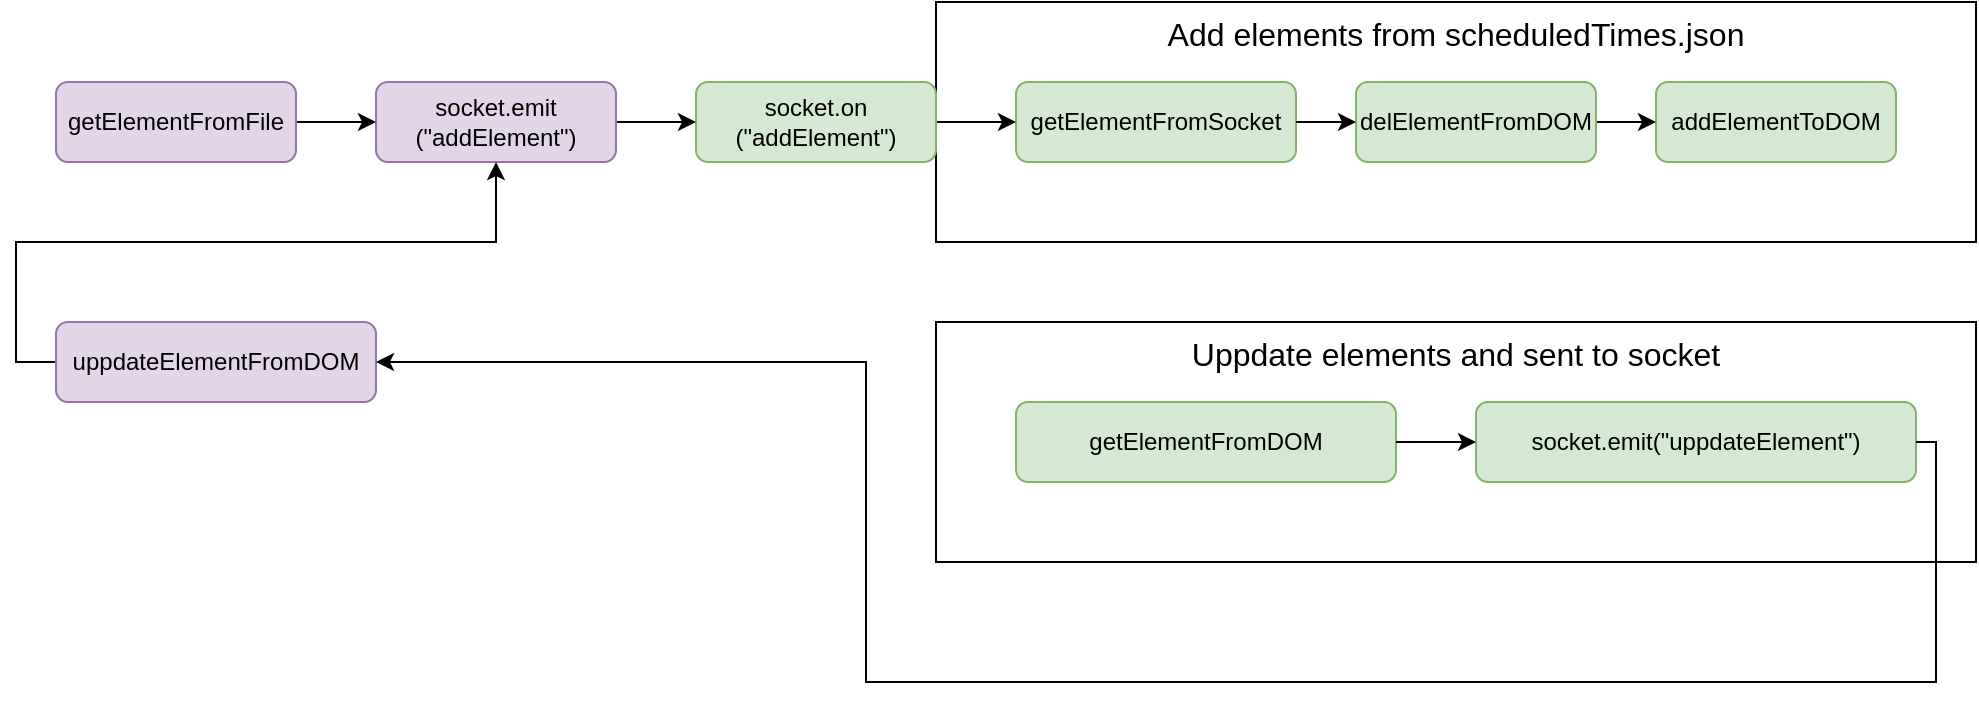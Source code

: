 <mxfile version="12.4.7" type="github">
  <diagram id="i-tSD9oWPT3ERHb1kvOe" name="Page-1">
    <mxGraphModel dx="1113" dy="545" grid="1" gridSize="10" guides="1" tooltips="1" connect="1" arrows="1" fold="1" page="1" pageScale="1" pageWidth="850" pageHeight="1100" math="0" shadow="0">
      <root>
        <mxCell id="0"/>
        <mxCell id="1" parent="0"/>
        <mxCell id="crog911Fq6NyPLmG136T-7" value="" style="group;fillColor=#d5e8d4;strokeColor=#82b366;" vertex="1" connectable="0" parent="1">
          <mxGeometry x="520" y="80" width="520" height="120" as="geometry"/>
        </mxCell>
        <mxCell id="crog911Fq6NyPLmG136T-1" value="Add elements from scheduledTimes.json" style="rounded=0;whiteSpace=wrap;html=1;fillColor=#ffffff;gradientColor=none;align=center;verticalAlign=top;fontSize=16;" vertex="1" parent="crog911Fq6NyPLmG136T-7">
          <mxGeometry width="520" height="120" as="geometry"/>
        </mxCell>
        <mxCell id="_vnFwrZZQ34nLDeKAmVC-1" value="addElementToDOM" style="rounded=1;whiteSpace=wrap;html=1;treeFolding=0;treeMoving=0;resizeWidth=0;fillColor=#d5e8d4;strokeColor=#82b366;" parent="crog911Fq6NyPLmG136T-7" vertex="1">
          <mxGeometry x="360" y="40" width="120" height="40" as="geometry"/>
        </mxCell>
        <mxCell id="_vnFwrZZQ34nLDeKAmVC-3" value="getElementFromSocket" style="rounded=1;whiteSpace=wrap;html=1;treeFolding=0;treeMoving=0;resizeWidth=0;fillColor=#d5e8d4;strokeColor=#82b366;" parent="crog911Fq6NyPLmG136T-7" vertex="1">
          <mxGeometry x="40" y="40" width="140" height="40" as="geometry"/>
        </mxCell>
        <mxCell id="crog911Fq6NyPLmG136T-4" value="" style="edgeStyle=orthogonalEdgeStyle;rounded=0;orthogonalLoop=1;jettySize=auto;html=1;fontSize=16;" edge="1" parent="crog911Fq6NyPLmG136T-7" source="_vnFwrZZQ34nLDeKAmVC-5" target="_vnFwrZZQ34nLDeKAmVC-1">
          <mxGeometry relative="1" as="geometry"/>
        </mxCell>
        <mxCell id="_vnFwrZZQ34nLDeKAmVC-5" value="delElementFromDOM" style="rounded=1;whiteSpace=wrap;html=1;treeFolding=0;treeMoving=0;resizeWidth=0;fillColor=#d5e8d4;strokeColor=#82b366;" parent="crog911Fq6NyPLmG136T-7" vertex="1">
          <mxGeometry x="210" y="40" width="120" height="40" as="geometry"/>
        </mxCell>
        <mxCell id="crog911Fq6NyPLmG136T-3" value="" style="edgeStyle=orthogonalEdgeStyle;rounded=0;orthogonalLoop=1;jettySize=auto;html=1;fontSize=16;" edge="1" parent="crog911Fq6NyPLmG136T-7" source="_vnFwrZZQ34nLDeKAmVC-3" target="_vnFwrZZQ34nLDeKAmVC-5">
          <mxGeometry relative="1" as="geometry"/>
        </mxCell>
        <mxCell id="crog911Fq6NyPLmG136T-9" value="" style="edgeStyle=orthogonalEdgeStyle;rounded=0;orthogonalLoop=1;jettySize=auto;html=1;fontSize=16;" edge="1" parent="1" source="crog911Fq6NyPLmG136T-8" target="_vnFwrZZQ34nLDeKAmVC-3">
          <mxGeometry relative="1" as="geometry"/>
        </mxCell>
        <mxCell id="crog911Fq6NyPLmG136T-8" value="socket.on (&quot;addElement&quot;)" style="rounded=1;whiteSpace=wrap;html=1;treeFolding=0;treeMoving=0;resizeWidth=0;fillColor=#d5e8d4;strokeColor=#82b366;" vertex="1" parent="1">
          <mxGeometry x="400" y="120" width="120" height="40" as="geometry"/>
        </mxCell>
        <mxCell id="crog911Fq6NyPLmG136T-11" value="" style="edgeStyle=orthogonalEdgeStyle;rounded=0;orthogonalLoop=1;jettySize=auto;html=1;fontSize=16;" edge="1" parent="1" source="crog911Fq6NyPLmG136T-10" target="crog911Fq6NyPLmG136T-8">
          <mxGeometry relative="1" as="geometry"/>
        </mxCell>
        <mxCell id="crog911Fq6NyPLmG136T-10" value="socket.emit (&quot;addElement&quot;)" style="rounded=1;whiteSpace=wrap;html=1;treeFolding=0;treeMoving=0;resizeWidth=0;fillColor=#e1d5e7;strokeColor=#9673a6;" vertex="1" parent="1">
          <mxGeometry x="240.0" y="120" width="120" height="40" as="geometry"/>
        </mxCell>
        <mxCell id="crog911Fq6NyPLmG136T-20" value="" style="edgeStyle=orthogonalEdgeStyle;rounded=0;orthogonalLoop=1;jettySize=auto;html=1;fontSize=16;" edge="1" parent="1" source="crog911Fq6NyPLmG136T-19" target="crog911Fq6NyPLmG136T-10">
          <mxGeometry relative="1" as="geometry"/>
        </mxCell>
        <mxCell id="crog911Fq6NyPLmG136T-19" value="getElementFromFile" style="rounded=1;whiteSpace=wrap;html=1;treeFolding=0;treeMoving=0;resizeWidth=0;fillColor=#e1d5e7;strokeColor=#9673a6;" vertex="1" parent="1">
          <mxGeometry x="80" y="120" width="120" height="40" as="geometry"/>
        </mxCell>
        <mxCell id="crog911Fq6NyPLmG136T-33" style="edgeStyle=orthogonalEdgeStyle;rounded=0;comic=0;orthogonalLoop=1;jettySize=auto;html=1;entryX=0.5;entryY=1;entryDx=0;entryDy=0;shadow=0;startArrow=none;startFill=0;endSize=6;targetPerimeterSpacing=0;fontSize=16;" edge="1" parent="1" source="crog911Fq6NyPLmG136T-21" target="crog911Fq6NyPLmG136T-10">
          <mxGeometry relative="1" as="geometry">
            <Array as="points">
              <mxPoint x="60" y="260"/>
              <mxPoint x="60" y="200"/>
              <mxPoint x="300" y="200"/>
            </Array>
          </mxGeometry>
        </mxCell>
        <mxCell id="crog911Fq6NyPLmG136T-21" value="uppdateElementFromDOM" style="rounded=1;whiteSpace=wrap;html=1;treeFolding=0;treeMoving=0;resizeWidth=0;fillColor=#e1d5e7;strokeColor=#9673a6;" vertex="1" parent="1">
          <mxGeometry x="80" y="240" width="160" height="40" as="geometry"/>
        </mxCell>
        <mxCell id="crog911Fq6NyPLmG136T-22" value="" style="group;fillColor=#d5e8d4;strokeColor=#82b366;" vertex="1" connectable="0" parent="1">
          <mxGeometry x="520" y="240" width="520" height="120" as="geometry"/>
        </mxCell>
        <mxCell id="crog911Fq6NyPLmG136T-23" value="Uppdate elements and sent to socket&lt;br&gt;" style="rounded=0;whiteSpace=wrap;html=1;fillColor=#ffffff;gradientColor=none;align=center;verticalAlign=top;fontSize=16;" vertex="1" parent="crog911Fq6NyPLmG136T-22">
          <mxGeometry width="520" height="120" as="geometry"/>
        </mxCell>
        <mxCell id="crog911Fq6NyPLmG136T-25" value="getElementFromDOM" style="rounded=1;whiteSpace=wrap;html=1;treeFolding=0;treeMoving=0;resizeWidth=0;fillColor=#d5e8d4;strokeColor=#82b366;" vertex="1" parent="crog911Fq6NyPLmG136T-22">
          <mxGeometry x="40" y="40" width="190" height="40" as="geometry"/>
        </mxCell>
        <mxCell id="crog911Fq6NyPLmG136T-27" value="socket.emit(&quot;uppdateElement&quot;)" style="rounded=1;whiteSpace=wrap;html=1;treeFolding=0;treeMoving=0;resizeWidth=0;fillColor=#d5e8d4;strokeColor=#82b366;" vertex="1" parent="crog911Fq6NyPLmG136T-22">
          <mxGeometry x="270" y="40" width="220" height="40" as="geometry"/>
        </mxCell>
        <mxCell id="crog911Fq6NyPLmG136T-28" value="" style="edgeStyle=orthogonalEdgeStyle;rounded=0;orthogonalLoop=1;jettySize=auto;html=1;fontSize=16;" edge="1" parent="crog911Fq6NyPLmG136T-22" source="crog911Fq6NyPLmG136T-25" target="crog911Fq6NyPLmG136T-27">
          <mxGeometry relative="1" as="geometry"/>
        </mxCell>
        <mxCell id="crog911Fq6NyPLmG136T-30" value="" style="edgeStyle=orthogonalEdgeStyle;rounded=0;orthogonalLoop=1;jettySize=auto;html=1;fontSize=16;entryX=1;entryY=0.5;entryDx=0;entryDy=0;shadow=0;comic=0;startArrow=none;startFill=0;targetPerimeterSpacing=0;endSize=6;" edge="1" parent="1" source="crog911Fq6NyPLmG136T-27" target="crog911Fq6NyPLmG136T-21">
          <mxGeometry relative="1" as="geometry">
            <mxPoint x="990" y="460" as="targetPoint"/>
            <Array as="points">
              <mxPoint x="1020" y="300"/>
              <mxPoint x="1020" y="420"/>
              <mxPoint x="485" y="420"/>
              <mxPoint x="485" y="260"/>
            </Array>
          </mxGeometry>
        </mxCell>
      </root>
    </mxGraphModel>
  </diagram>
</mxfile>

